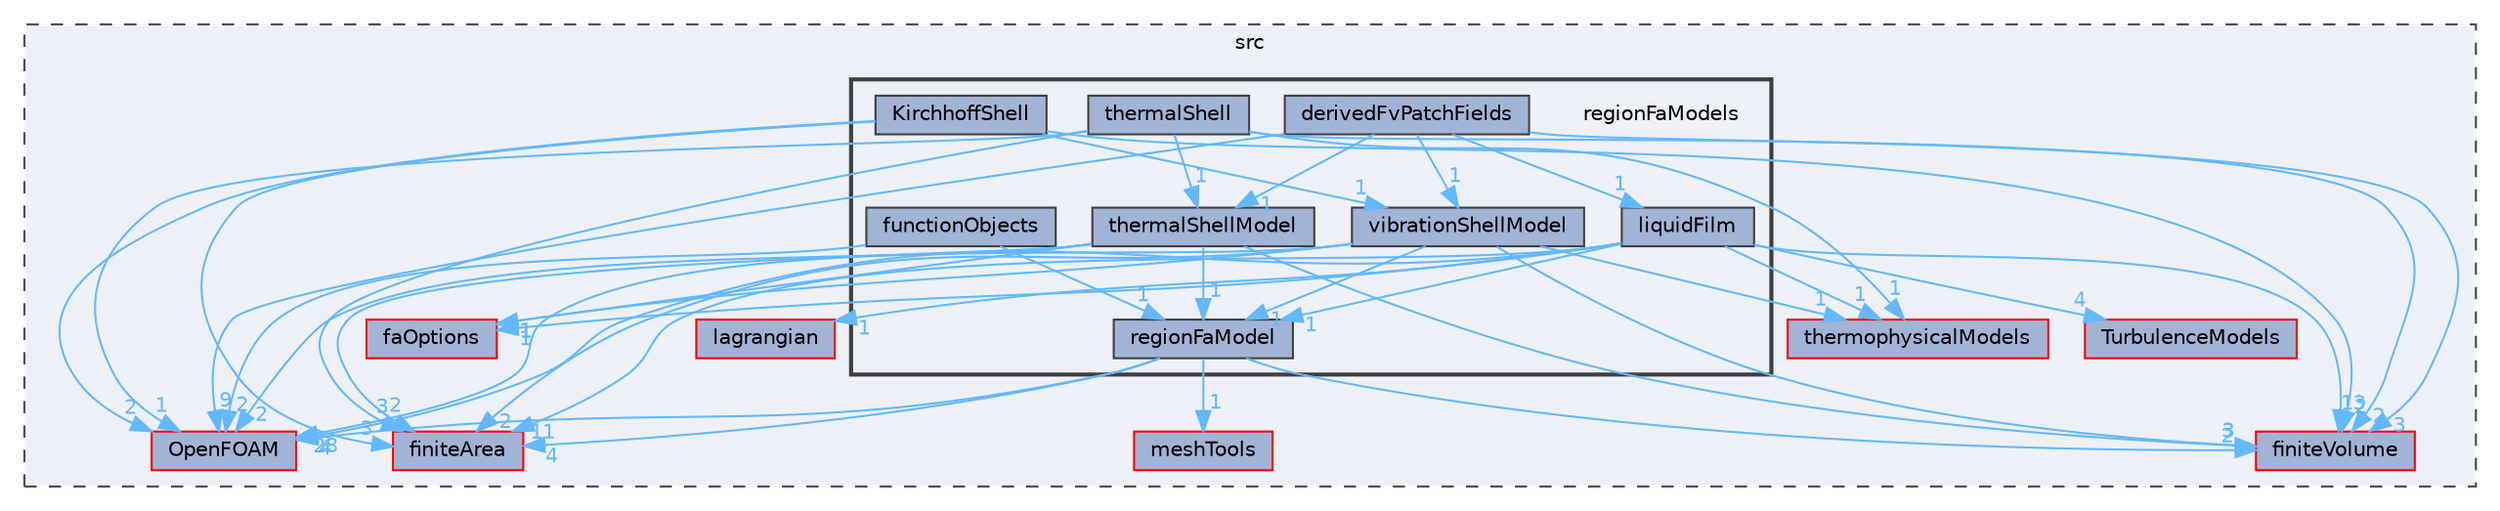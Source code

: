 digraph "src/regionFaModels"
{
 // LATEX_PDF_SIZE
  bgcolor="transparent";
  edge [fontname=Helvetica,fontsize=10,labelfontname=Helvetica,labelfontsize=10];
  node [fontname=Helvetica,fontsize=10,shape=box,height=0.2,width=0.4];
  compound=true
  subgraph clusterdir_68267d1309a1af8e8297ef4c3efbcdba {
    graph [ bgcolor="#edf0f7", pencolor="grey25", label="src", fontname=Helvetica,fontsize=10 style="filled,dashed", URL="dir_68267d1309a1af8e8297ef4c3efbcdba.html",tooltip=""]
  dir_1eda626aeac0f0ad2848c36acaa5d501 [label="TurbulenceModels", fillcolor="#a2b4d6", color="red", style="filled", URL="dir_1eda626aeac0f0ad2848c36acaa5d501.html",tooltip=""];
  dir_2778d089ec5c4f66810b11f753867003 [label="thermophysicalModels", fillcolor="#a2b4d6", color="red", style="filled", URL="dir_2778d089ec5c4f66810b11f753867003.html",tooltip=""];
  dir_9bd15774b555cf7259a6fa18f99fe99b [label="finiteVolume", fillcolor="#a2b4d6", color="red", style="filled", URL="dir_9bd15774b555cf7259a6fa18f99fe99b.html",tooltip=""];
  dir_ae30ad0bef50cf391b24c614251bb9fd [label="meshTools", fillcolor="#a2b4d6", color="red", style="filled", URL="dir_ae30ad0bef50cf391b24c614251bb9fd.html",tooltip=""];
  dir_b69a9eadfe761c231b266ce918b218a5 [label="finiteArea", fillcolor="#a2b4d6", color="red", style="filled", URL="dir_b69a9eadfe761c231b266ce918b218a5.html",tooltip=""];
  dir_c5473ff19b20e6ec4dfe5c310b3778a8 [label="OpenFOAM", fillcolor="#a2b4d6", color="red", style="filled", URL="dir_c5473ff19b20e6ec4dfe5c310b3778a8.html",tooltip=""];
  dir_c5d238009286ab840cfa5e12a5bdde5f [label="faOptions", fillcolor="#a2b4d6", color="red", style="filled", URL="dir_c5d238009286ab840cfa5e12a5bdde5f.html",tooltip=""];
  dir_f8c25efc4b6f6a8502a42d5af7554d23 [label="lagrangian", fillcolor="#a2b4d6", color="red", style="filled", URL="dir_f8c25efc4b6f6a8502a42d5af7554d23.html",tooltip=""];
  subgraph clusterdir_256e80909904544129a5af4b82e274ea {
    graph [ bgcolor="#edf0f7", pencolor="grey25", label="", fontname=Helvetica,fontsize=10 style="filled,bold", URL="dir_256e80909904544129a5af4b82e274ea.html",tooltip=""]
    dir_256e80909904544129a5af4b82e274ea [shape=plaintext, label="regionFaModels"];
  dir_443f6e2402f00d7ee5054b8d9088549a [label="derivedFvPatchFields", fillcolor="#a2b4d6", color="grey25", style="filled", URL="dir_443f6e2402f00d7ee5054b8d9088549a.html",tooltip=""];
  dir_5e2211c1c05ef9ddcd72eb4cf61c8931 [label="functionObjects", fillcolor="#a2b4d6", color="grey25", style="filled", URL="dir_5e2211c1c05ef9ddcd72eb4cf61c8931.html",tooltip=""];
  dir_c317f43d0281ef1ddec28a9a69cfe304 [label="KirchhoffShell", fillcolor="#a2b4d6", color="grey25", style="filled", URL="dir_c317f43d0281ef1ddec28a9a69cfe304.html",tooltip=""];
  dir_2e3becefd1654408102e2159f49ce99a [label="liquidFilm", fillcolor="#a2b4d6", color="grey25", style="filled", URL="dir_2e3becefd1654408102e2159f49ce99a.html",tooltip=""];
  dir_55fa90e244852d143cc0ad573d47bbe2 [label="regionFaModel", fillcolor="#a2b4d6", color="grey25", style="filled", URL="dir_55fa90e244852d143cc0ad573d47bbe2.html",tooltip=""];
  dir_db08c1f1e160d70597c40a1897f1da58 [label="thermalShell", fillcolor="#a2b4d6", color="grey25", style="filled", URL="dir_db08c1f1e160d70597c40a1897f1da58.html",tooltip=""];
  dir_b31b8c731f8ce7f67fdbf0277be53e50 [label="thermalShellModel", fillcolor="#a2b4d6", color="grey25", style="filled", URL="dir_b31b8c731f8ce7f67fdbf0277be53e50.html",tooltip=""];
  dir_faaa042cf41378294583cc3f5d41ae1c [label="vibrationShellModel", fillcolor="#a2b4d6", color="grey25", style="filled", URL="dir_faaa042cf41378294583cc3f5d41ae1c.html",tooltip=""];
  }
  }
  dir_443f6e2402f00d7ee5054b8d9088549a->dir_c5473ff19b20e6ec4dfe5c310b3778a8 [headlabel="9", labeldistance=1.5 headhref="dir_000885_002695.html" href="dir_000885_002695.html" color="steelblue1" fontcolor="steelblue1"];
  dir_443f6e2402f00d7ee5054b8d9088549a->dir_2e3becefd1654408102e2159f49ce99a [headlabel="1", labeldistance=1.5 headhref="dir_000885_002224.html" href="dir_000885_002224.html" color="steelblue1" fontcolor="steelblue1"];
  dir_443f6e2402f00d7ee5054b8d9088549a->dir_9bd15774b555cf7259a6fa18f99fe99b [headlabel="3", labeldistance=1.5 headhref="dir_000885_001387.html" href="dir_000885_001387.html" color="steelblue1" fontcolor="steelblue1"];
  dir_443f6e2402f00d7ee5054b8d9088549a->dir_b31b8c731f8ce7f67fdbf0277be53e50 [headlabel="1", labeldistance=1.5 headhref="dir_000885_004001.html" href="dir_000885_004001.html" color="steelblue1" fontcolor="steelblue1"];
  dir_443f6e2402f00d7ee5054b8d9088549a->dir_faaa042cf41378294583cc3f5d41ae1c [headlabel="1", labeldistance=1.5 headhref="dir_000885_004273.html" href="dir_000885_004273.html" color="steelblue1" fontcolor="steelblue1"];
  dir_5e2211c1c05ef9ddcd72eb4cf61c8931->dir_c5473ff19b20e6ec4dfe5c310b3778a8 [headlabel="2", labeldistance=1.5 headhref="dir_001522_002695.html" href="dir_001522_002695.html" color="steelblue1" fontcolor="steelblue1"];
  dir_5e2211c1c05ef9ddcd72eb4cf61c8931->dir_55fa90e244852d143cc0ad573d47bbe2 [headlabel="1", labeldistance=1.5 headhref="dir_001522_003286.html" href="dir_001522_003286.html" color="steelblue1" fontcolor="steelblue1"];
  dir_c317f43d0281ef1ddec28a9a69cfe304->dir_9bd15774b555cf7259a6fa18f99fe99b [headlabel="2", labeldistance=1.5 headhref="dir_002034_001387.html" href="dir_002034_001387.html" color="steelblue1" fontcolor="steelblue1"];
  dir_c317f43d0281ef1ddec28a9a69cfe304->dir_b69a9eadfe761c231b266ce918b218a5 [headlabel="3", labeldistance=1.5 headhref="dir_002034_001385.html" href="dir_002034_001385.html" color="steelblue1" fontcolor="steelblue1"];
  dir_c317f43d0281ef1ddec28a9a69cfe304->dir_c5473ff19b20e6ec4dfe5c310b3778a8 [headlabel="2", labeldistance=1.5 headhref="dir_002034_002695.html" href="dir_002034_002695.html" color="steelblue1" fontcolor="steelblue1"];
  dir_c317f43d0281ef1ddec28a9a69cfe304->dir_faaa042cf41378294583cc3f5d41ae1c [headlabel="1", labeldistance=1.5 headhref="dir_002034_004273.html" href="dir_002034_004273.html" color="steelblue1" fontcolor="steelblue1"];
  dir_2e3becefd1654408102e2159f49ce99a->dir_1eda626aeac0f0ad2848c36acaa5d501 [headlabel="4", labeldistance=1.5 headhref="dir_002224_004143.html" href="dir_002224_004143.html" color="steelblue1" fontcolor="steelblue1"];
  dir_2e3becefd1654408102e2159f49ce99a->dir_55fa90e244852d143cc0ad573d47bbe2 [headlabel="1", labeldistance=1.5 headhref="dir_002224_003286.html" href="dir_002224_003286.html" color="steelblue1" fontcolor="steelblue1"];
  dir_2e3becefd1654408102e2159f49ce99a->dir_9bd15774b555cf7259a6fa18f99fe99b [headlabel="13", labeldistance=1.5 headhref="dir_002224_001387.html" href="dir_002224_001387.html" color="steelblue1" fontcolor="steelblue1"];
  dir_2e3becefd1654408102e2159f49ce99a->dir_b69a9eadfe761c231b266ce918b218a5 [headlabel="11", labeldistance=1.5 headhref="dir_002224_001385.html" href="dir_002224_001385.html" color="steelblue1" fontcolor="steelblue1"];
  dir_2e3becefd1654408102e2159f49ce99a->dir_c5473ff19b20e6ec4dfe5c310b3778a8 [headlabel="28", labeldistance=1.5 headhref="dir_002224_002695.html" href="dir_002224_002695.html" color="steelblue1" fontcolor="steelblue1"];
  dir_2e3becefd1654408102e2159f49ce99a->dir_c5d238009286ab840cfa5e12a5bdde5f [headlabel="1", labeldistance=1.5 headhref="dir_002224_001303.html" href="dir_002224_001303.html" color="steelblue1" fontcolor="steelblue1"];
  dir_2e3becefd1654408102e2159f49ce99a->dir_f8c25efc4b6f6a8502a42d5af7554d23 [headlabel="1", labeldistance=1.5 headhref="dir_002224_002071.html" href="dir_002224_002071.html" color="steelblue1" fontcolor="steelblue1"];
  dir_2e3becefd1654408102e2159f49ce99a->dir_2778d089ec5c4f66810b11f753867003 [headlabel="1", labeldistance=1.5 headhref="dir_002224_004022.html" href="dir_002224_004022.html" color="steelblue1" fontcolor="steelblue1"];
  dir_55fa90e244852d143cc0ad573d47bbe2->dir_9bd15774b555cf7259a6fa18f99fe99b [headlabel="2", labeldistance=1.5 headhref="dir_003286_001387.html" href="dir_003286_001387.html" color="steelblue1" fontcolor="steelblue1"];
  dir_55fa90e244852d143cc0ad573d47bbe2->dir_ae30ad0bef50cf391b24c614251bb9fd [headlabel="1", labeldistance=1.5 headhref="dir_003286_002382.html" href="dir_003286_002382.html" color="steelblue1" fontcolor="steelblue1"];
  dir_55fa90e244852d143cc0ad573d47bbe2->dir_b69a9eadfe761c231b266ce918b218a5 [headlabel="4", labeldistance=1.5 headhref="dir_003286_001385.html" href="dir_003286_001385.html" color="steelblue1" fontcolor="steelblue1"];
  dir_55fa90e244852d143cc0ad573d47bbe2->dir_c5473ff19b20e6ec4dfe5c310b3778a8 [headlabel="4", labeldistance=1.5 headhref="dir_003286_002695.html" href="dir_003286_002695.html" color="steelblue1" fontcolor="steelblue1"];
  dir_db08c1f1e160d70597c40a1897f1da58->dir_2778d089ec5c4f66810b11f753867003 [headlabel="1", labeldistance=1.5 headhref="dir_004000_004022.html" href="dir_004000_004022.html" color="steelblue1" fontcolor="steelblue1"];
  dir_db08c1f1e160d70597c40a1897f1da58->dir_9bd15774b555cf7259a6fa18f99fe99b [headlabel="2", labeldistance=1.5 headhref="dir_004000_001387.html" href="dir_004000_001387.html" color="steelblue1" fontcolor="steelblue1"];
  dir_db08c1f1e160d70597c40a1897f1da58->dir_b31b8c731f8ce7f67fdbf0277be53e50 [headlabel="1", labeldistance=1.5 headhref="dir_004000_004001.html" href="dir_004000_004001.html" color="steelblue1" fontcolor="steelblue1"];
  dir_db08c1f1e160d70597c40a1897f1da58->dir_b69a9eadfe761c231b266ce918b218a5 [headlabel="3", labeldistance=1.5 headhref="dir_004000_001385.html" href="dir_004000_001385.html" color="steelblue1" fontcolor="steelblue1"];
  dir_db08c1f1e160d70597c40a1897f1da58->dir_c5473ff19b20e6ec4dfe5c310b3778a8 [headlabel="1", labeldistance=1.5 headhref="dir_004000_002695.html" href="dir_004000_002695.html" color="steelblue1" fontcolor="steelblue1"];
  dir_b31b8c731f8ce7f67fdbf0277be53e50->dir_55fa90e244852d143cc0ad573d47bbe2 [headlabel="1", labeldistance=1.5 headhref="dir_004001_003286.html" href="dir_004001_003286.html" color="steelblue1" fontcolor="steelblue1"];
  dir_b31b8c731f8ce7f67fdbf0277be53e50->dir_9bd15774b555cf7259a6fa18f99fe99b [headlabel="3", labeldistance=1.5 headhref="dir_004001_001387.html" href="dir_004001_001387.html" color="steelblue1" fontcolor="steelblue1"];
  dir_b31b8c731f8ce7f67fdbf0277be53e50->dir_b69a9eadfe761c231b266ce918b218a5 [headlabel="2", labeldistance=1.5 headhref="dir_004001_001385.html" href="dir_004001_001385.html" color="steelblue1" fontcolor="steelblue1"];
  dir_b31b8c731f8ce7f67fdbf0277be53e50->dir_c5473ff19b20e6ec4dfe5c310b3778a8 [headlabel="2", labeldistance=1.5 headhref="dir_004001_002695.html" href="dir_004001_002695.html" color="steelblue1" fontcolor="steelblue1"];
  dir_b31b8c731f8ce7f67fdbf0277be53e50->dir_c5d238009286ab840cfa5e12a5bdde5f [headlabel="1", labeldistance=1.5 headhref="dir_004001_001303.html" href="dir_004001_001303.html" color="steelblue1" fontcolor="steelblue1"];
  dir_faaa042cf41378294583cc3f5d41ae1c->dir_2778d089ec5c4f66810b11f753867003 [headlabel="1", labeldistance=1.5 headhref="dir_004273_004022.html" href="dir_004273_004022.html" color="steelblue1" fontcolor="steelblue1"];
  dir_faaa042cf41378294583cc3f5d41ae1c->dir_55fa90e244852d143cc0ad573d47bbe2 [headlabel="1", labeldistance=1.5 headhref="dir_004273_003286.html" href="dir_004273_003286.html" color="steelblue1" fontcolor="steelblue1"];
  dir_faaa042cf41378294583cc3f5d41ae1c->dir_9bd15774b555cf7259a6fa18f99fe99b [headlabel="3", labeldistance=1.5 headhref="dir_004273_001387.html" href="dir_004273_001387.html" color="steelblue1" fontcolor="steelblue1"];
  dir_faaa042cf41378294583cc3f5d41ae1c->dir_b69a9eadfe761c231b266ce918b218a5 [headlabel="2", labeldistance=1.5 headhref="dir_004273_001385.html" href="dir_004273_001385.html" color="steelblue1" fontcolor="steelblue1"];
  dir_faaa042cf41378294583cc3f5d41ae1c->dir_c5473ff19b20e6ec4dfe5c310b3778a8 [headlabel="2", labeldistance=1.5 headhref="dir_004273_002695.html" href="dir_004273_002695.html" color="steelblue1" fontcolor="steelblue1"];
  dir_faaa042cf41378294583cc3f5d41ae1c->dir_c5d238009286ab840cfa5e12a5bdde5f [headlabel="1", labeldistance=1.5 headhref="dir_004273_001303.html" href="dir_004273_001303.html" color="steelblue1" fontcolor="steelblue1"];
}
